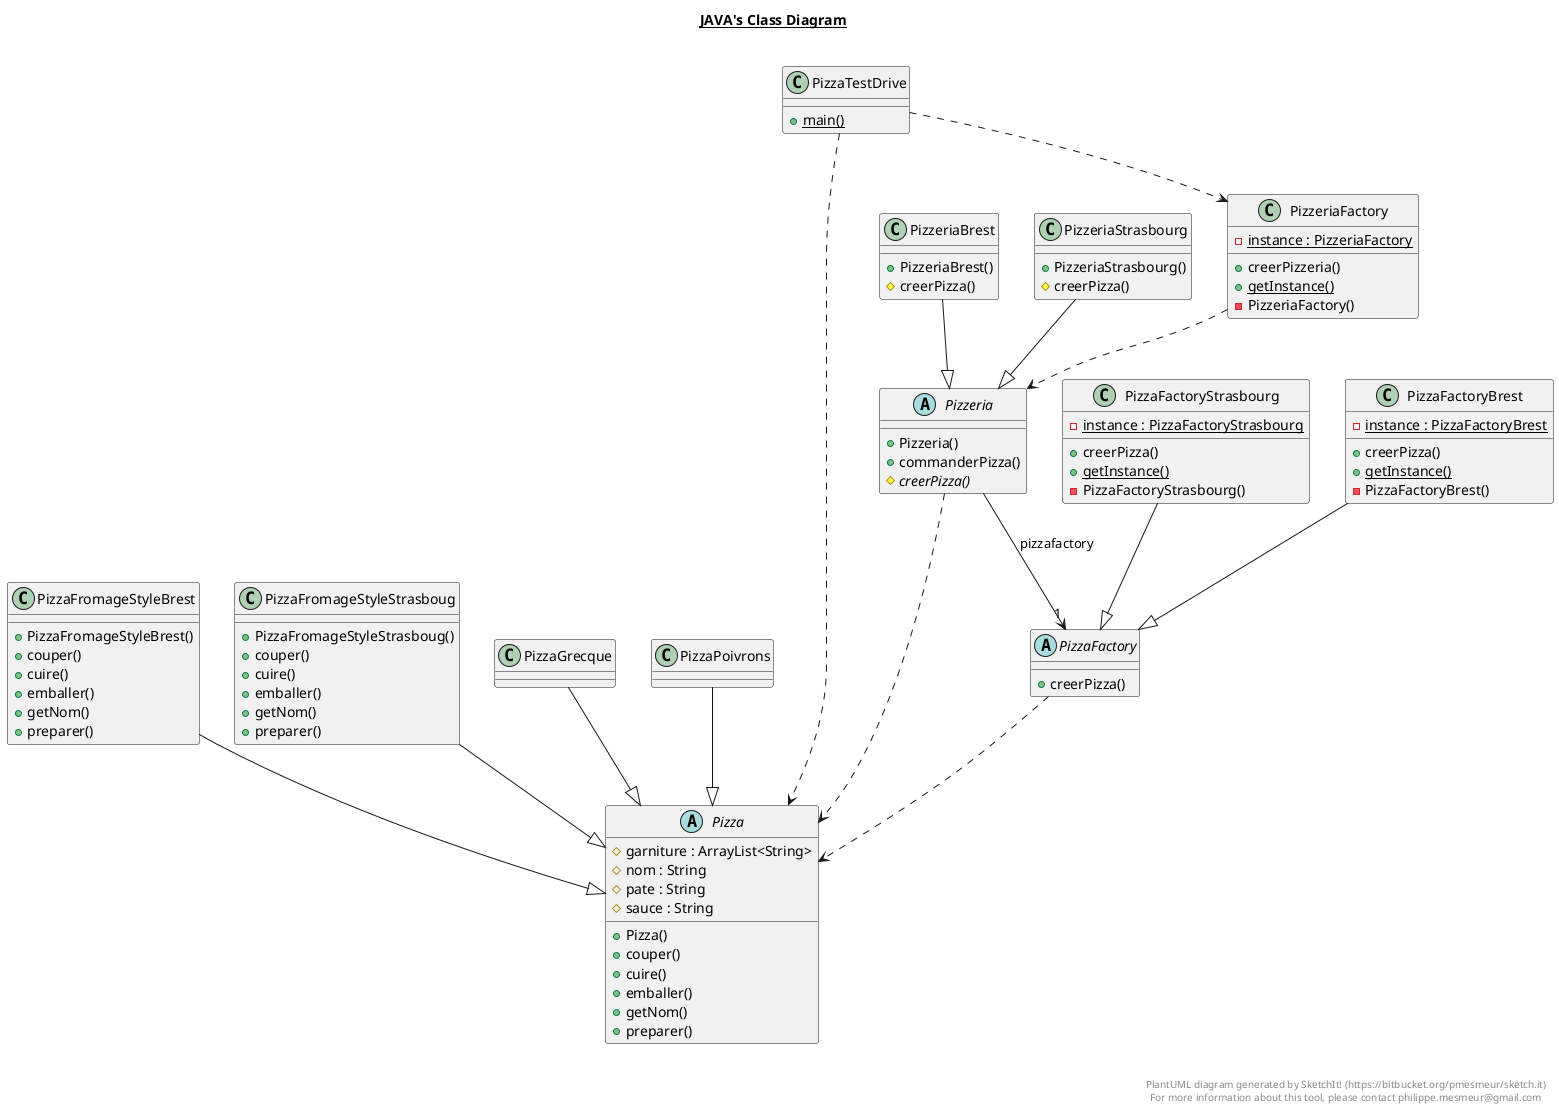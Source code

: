 @startuml

title __JAVA's Class Diagram__\n

    class PizzeriaFactory {
        {static} - instance : PizzeriaFactory
        + creerPizzeria()
        {static} + getInstance()
        - PizzeriaFactory()
    }
  


    abstract class Pizza {
        # garniture : ArrayList<String>
        # nom : String
        # pate : String
        # sauce : String
        + Pizza()
        + couper()
        + cuire()
        + emballer()
        + getNom()
        + preparer()
    }

  


    class PizzaFromageStyleBrest {
        + PizzaFromageStyleBrest()
        + couper()
        + cuire()
        + emballer()
        + getNom()
        + preparer()
    }

  


    class PizzaFromageStyleStrasboug {
        + PizzaFromageStyleStrasboug()
        + couper()
        + cuire()
        + emballer()
        + getNom()
        + preparer()
    }

  

    class PizzaGrecque {
    }

  


    class PizzaPoivrons {
    }

  


    class PizzaTestDrive {
        {static} + main()
    }

  


    abstract class Pizzeria {
        + Pizzeria()
        + commanderPizza()
        {abstract} # creerPizza()
    }

  


    class PizzeriaBrest {
        + PizzeriaBrest()
        # creerPizza()
    }



    class PizzeriaStrasbourg {
        + PizzeriaStrasbourg()
        # creerPizza()
    }

  


    abstract class PizzaFactory {
        + creerPizza()
    }

  


    class PizzaFactoryBrest {
        {static} - instance : PizzaFactoryBrest
        + creerPizza()
        {static} + getInstance()
        - PizzaFactoryBrest()
    }

  


    class PizzaFactoryStrasbourg {
        {static} - instance : PizzaFactoryStrasbourg
        + creerPizza()
        {static} + getInstance()
        - PizzaFactoryStrasbourg()
    }

  

  PizzaFromageStyleBrest --|> Pizza
  PizzaFromageStyleStrasboug --|> Pizza
  PizzaGrecque --|> Pizza
  PizzaPoivrons --|> Pizza
  Pizzeria --> "1"PizzaFactory : pizzafactory
  PizzeriaBrest --|> Pizzeria
  PizzeriaStrasbourg --|> Pizzeria
  PizzaFactoryBrest --|> PizzaFactory
  PizzaFactoryStrasbourg --|> PizzaFactory
  PizzeriaFactory ..> Pizzeria
  PizzaTestDrive ..> PizzeriaFactory
  PizzaTestDrive ..> Pizza
  PizzaFactory ..> Pizza
  Pizzeria ..> Pizza

right footer


PlantUML diagram generated by SketchIt! (https://bitbucket.org/pmesmeur/sketch.it)
For more information about this tool, please contact philippe.mesmeur@gmail.com
endfooter

@enduml
